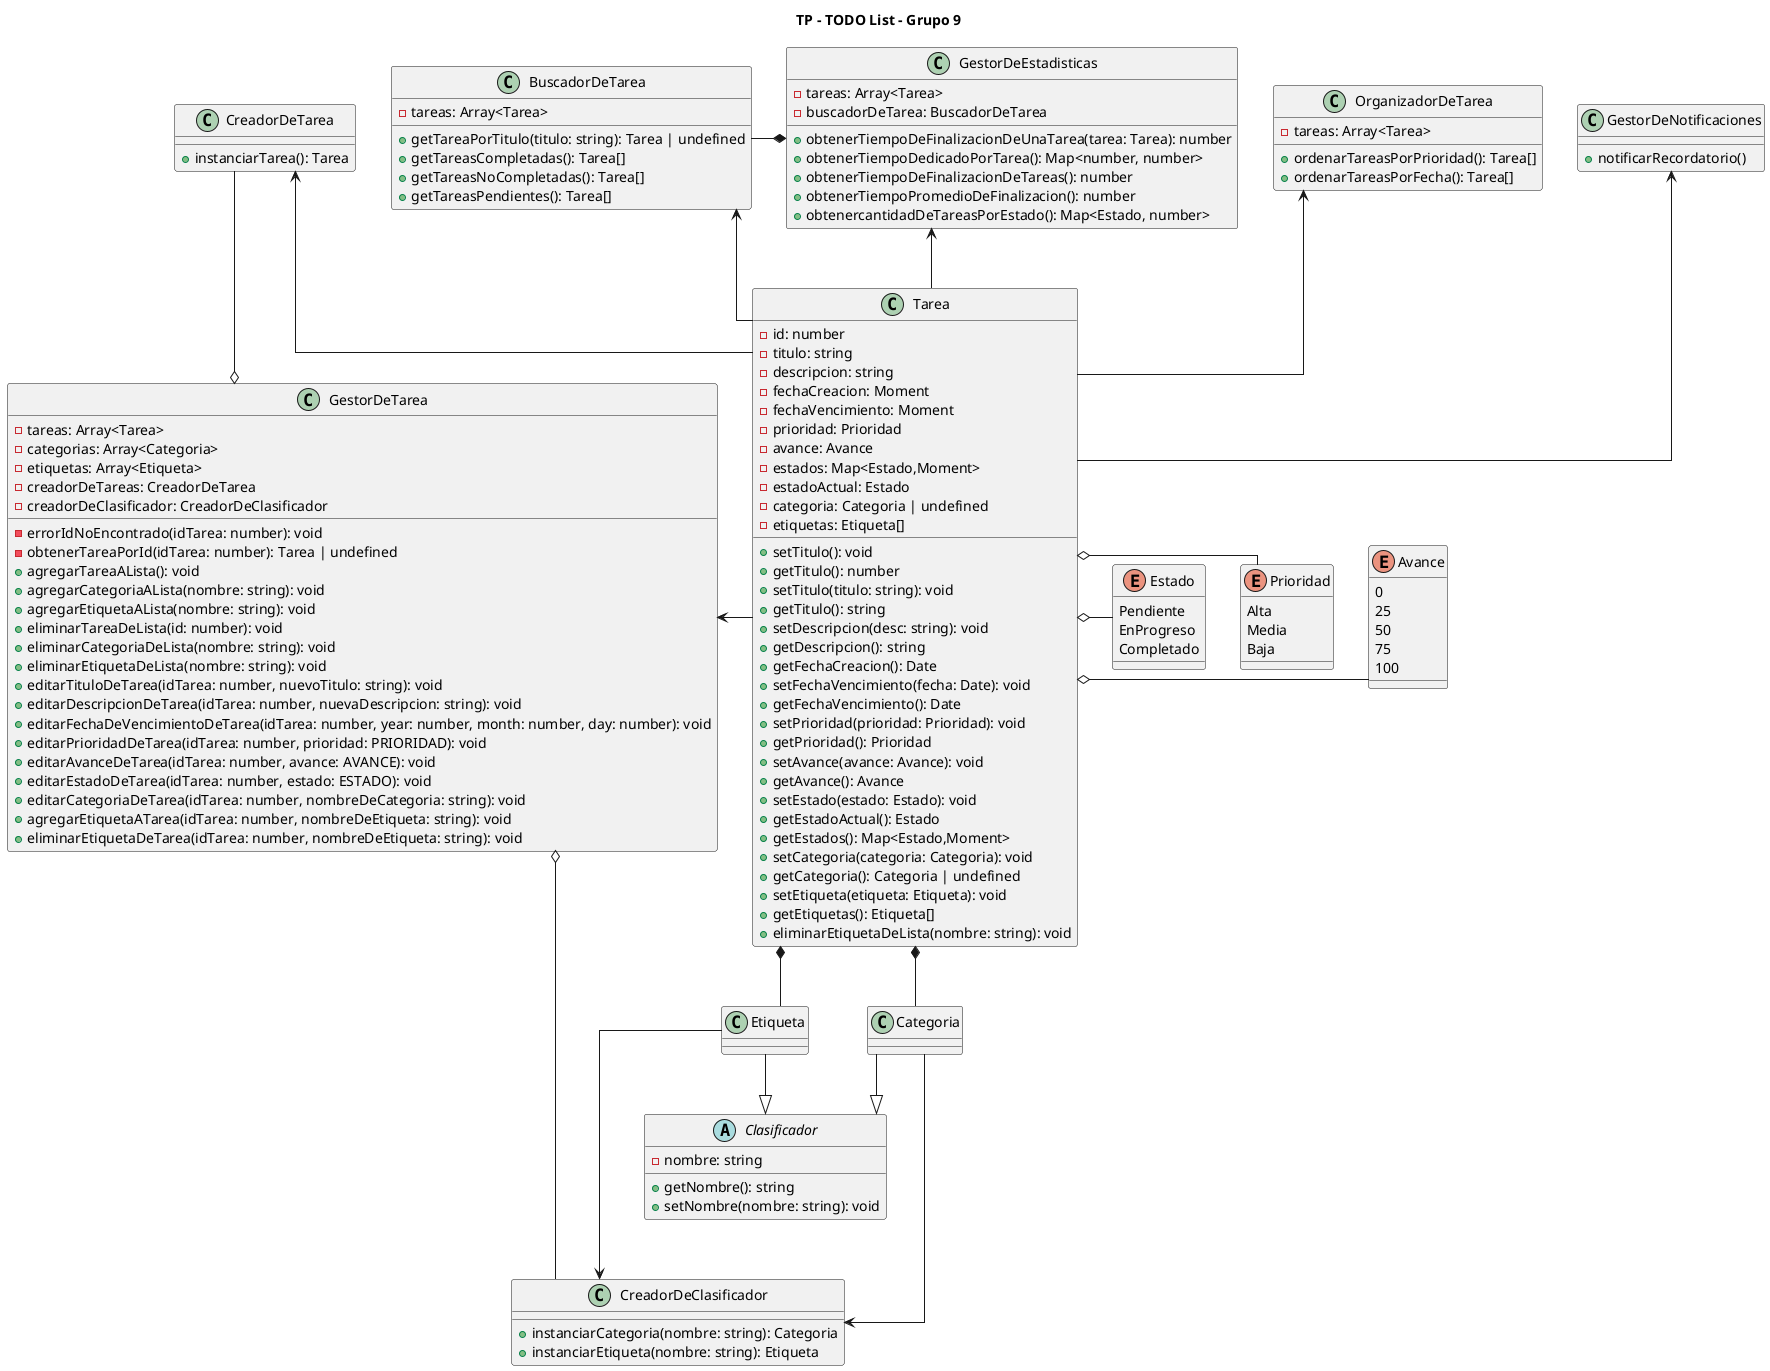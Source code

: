 @startuml ToDoList

title TP - TODO List - Grupo 9
skinparam lineType ortho

class Tarea{
   - id: number
   - titulo: string
   - descripcion: string
   - fechaCreacion: Moment
   - fechaVencimiento: Moment
   - prioridad: Prioridad
   - avance: Avance
   - estados: Map<Estado,Moment>
   - estadoActual: Estado
   - categoria: Categoria | undefined
   - etiquetas: Etiqueta[]
    
    + setTitulo(): void
    + getTitulo(): number
    + setTitulo(titulo: string): void
    + getTitulo(): string
    + setDescripcion(desc: string): void
    + getDescripcion(): string
    + getFechaCreacion(): Date
    + setFechaVencimiento(fecha: Date): void
    + getFechaVencimiento(): Date
    + setPrioridad(prioridad: Prioridad): void
    + getPrioridad(): Prioridad
    + setAvance(avance: Avance): void
    + getAvance(): Avance
    + setEstado(estado: Estado): void
    + getEstadoActual(): Estado
    + getEstados(): Map<Estado,Moment>
    + setCategoria(categoria: Categoria): void
    + getCategoria(): Categoria | undefined
    + setEtiqueta(etiqueta: Etiqueta): void
    + getEtiquetas(): Etiqueta[]
    + eliminarEtiquetaDeLista(nombre: string): void
}

class CreadorDeTarea{
    + instanciarTarea(): Tarea
}

class GestorDeTarea{
    - tareas: Array<Tarea>
    - categorias: Array<Categoria>
    - etiquetas: Array<Etiqueta>
    - creadorDeTareas: CreadorDeTarea
    - creadorDeClasificador: CreadorDeClasificador

    - errorIdNoEncontrado(idTarea: number): void
    - obtenerTareaPorId(idTarea: number): Tarea | undefined
    + agregarTareaALista(): void
    + agregarCategoriaALista(nombre: string): void
    + agregarEtiquetaALista(nombre: string): void
    + eliminarTareaDeLista(id: number): void
    + eliminarCategoriaDeLista(nombre: string): void
    + eliminarEtiquetaDeLista(nombre: string): void
    + editarTituloDeTarea(idTarea: number, nuevoTitulo: string): void
    + editarDescripcionDeTarea(idTarea: number, nuevaDescripcion: string): void
    + editarFechaDeVencimientoDeTarea(idTarea: number, year: number, month: number, day: number): void
    + editarPrioridadDeTarea(idTarea: number, prioridad: PRIORIDAD): void
    + editarAvanceDeTarea(idTarea: number, avance: AVANCE): void
    + editarEstadoDeTarea(idTarea: number, estado: ESTADO): void
    + editarCategoriaDeTarea(idTarea: number, nombreDeCategoria: string): void
    + agregarEtiquetaATarea(idTarea: number, nombreDeEtiqueta: string): void
    + eliminarEtiquetaDeTarea(idTarea: number, nombreDeEtiqueta: string): void
}

class BuscadorDeTarea{
    - tareas: Array<Tarea>

    + getTareaPorTitulo(titulo: string): Tarea | undefined
    + getTareasCompletadas(): Tarea[]
    + getTareasNoCompletadas(): Tarea[]
    + getTareasPendientes(): Tarea[]
}

class OrganizadorDeTarea{
    - tareas: Array<Tarea>

    + ordenarTareasPorPrioridad(): Tarea[]
    + ordenarTareasPorFecha(): Tarea[]
}

class GestorDeEstadisticas{
    - tareas: Array<Tarea>
    - buscadorDeTarea: BuscadorDeTarea

    + obtenerTiempoDeFinalizacionDeUnaTarea(tarea: Tarea): number
    + obtenerTiempoDedicadoPorTarea(): Map<number, number>
    + obtenerTiempoDeFinalizacionDeTareas(): number
    + obtenerTiempoPromedioDeFinalizacion(): number
    + obtenercantidadDeTareasPorEstado(): Map<Estado, number>
}

class GestorDeNotificaciones{
    + notificarRecordatorio()
}

abstract class Clasificador{
    - nombre: string

    + getNombre(): string
    + setNombre(nombre: string): void
}

class Categoria {}
class Etiqueta {}

class CreadorDeClasificador{
    + instanciarCategoria(nombre: string): Categoria
    + instanciarEtiqueta(nombre: string): Etiqueta
}

ENUM Estado{
    Pendiente
    EnProgreso
    Completado
}

ENUM Avance{
    0
    25
    50
    75
    100
}

ENUM Prioridad{
    Alta
    Media
    Baja
}

GestorDeEstadisticas <-- Tarea
GestorDeNotificaciones <-- Tarea
OrganizadorDeTarea <-- Tarea
BuscadorDeTarea <-- Tarea
CreadorDeTarea <-- Tarea
GestorDeTarea <-right- Tarea
GestorDeTarea o-up-CreadorDeTarea
GestorDeTarea o-- CreadorDeClasificador
Tarea *-- Categoria
Tarea *-- Etiqueta
Categoria --|> Clasificador
Etiqueta --|> Clasificador
Categoria --> CreadorDeClasificador
Etiqueta --> CreadorDeClasificador
Clasificador -[hidden]- CreadorDeClasificador
Tarea o-right- Estado
Tarea o-right- Avance
Tarea o-right- Prioridad
GestorDeEstadisticas *-left- BuscadorDeTarea
@enduml